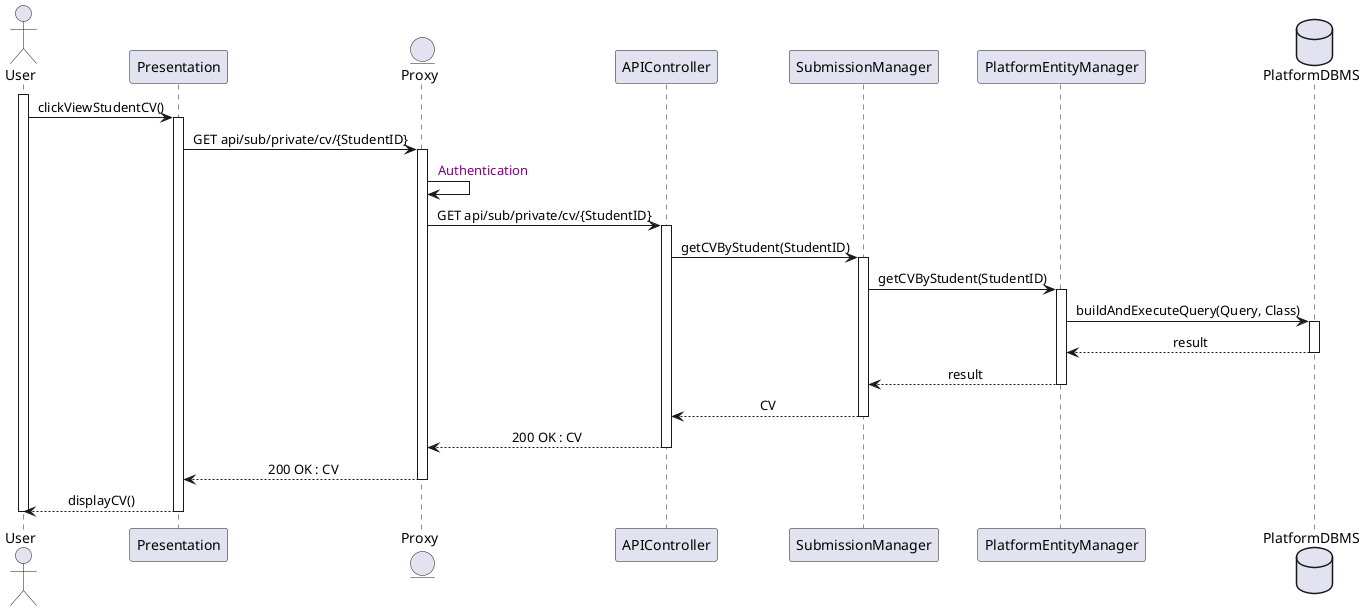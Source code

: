@startuml UserViewsCompanyInternships
skinparam sequenceMessageAlign center
actor       User
participant  Presentation
entity      Proxy
participant APIController
participant SubmissionManager
participant PlatformEntityManager
database    PlatformDBMS

activate User
User -> Presentation : clickViewStudentCV()
activate Presentation
Presentation -> Proxy : GET api/sub/private/cv/{StudentID}
activate Proxy
Proxy -> Proxy  : <color:purple> Authentication

Proxy -> APIController : GET api/sub/private/cv/{StudentID}
activate APIController
APIController -> SubmissionManager : getCVByStudent(StudentID)
activate SubmissionManager
SubmissionManager -> PlatformEntityManager : getCVByStudent(StudentID)
activate PlatformEntityManager
PlatformEntityManager -> PlatformDBMS : buildAndExecuteQuery(Query, Class)
activate PlatformDBMS
PlatformDBMS --> PlatformEntityManager : result
deactivate PlatformDBMS
PlatformEntityManager --> SubmissionManager : result
deactivate PlatformEntityManager
SubmissionManager --> APIController : CV
deactivate SubmissionManager
APIController --> Proxy : 200 OK : CV
deactivate APIController
Proxy --> Presentation : 200 OK : CV
deactivate Proxy
Presentation --> User : displayCV()
deactivate Presentation
deactivate User
@enduml
